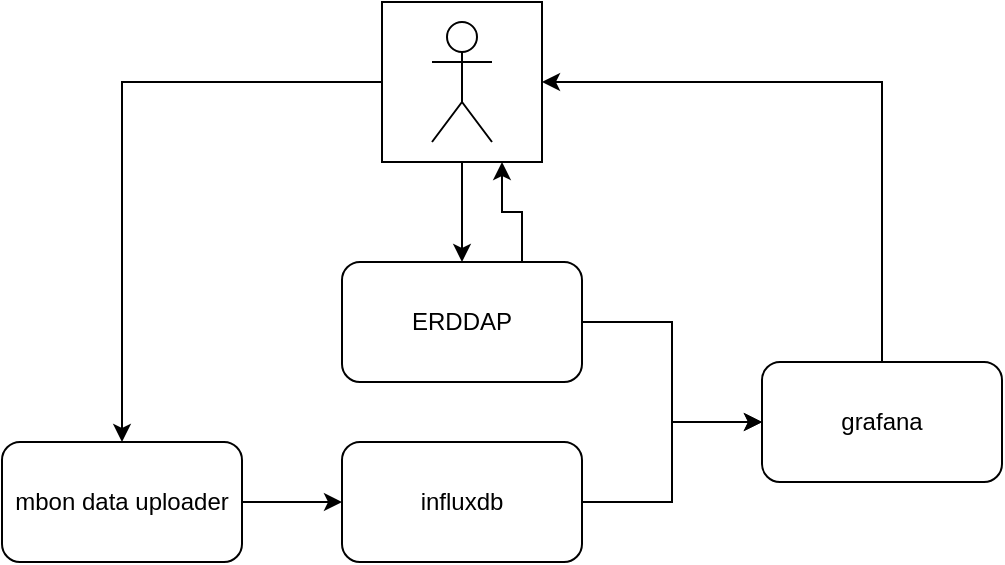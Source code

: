 <mxfile version="13.5.3" type="github">
  <diagram id="1jPllQ1tISj0EKadcbya" name="Page-1">
    <mxGraphModel dx="1252" dy="1323" grid="1" gridSize="10" guides="1" tooltips="1" connect="1" arrows="1" fold="1" page="1" pageScale="1" pageWidth="850" pageHeight="1100" math="0" shadow="0">
      <root>
        <mxCell id="0" />
        <mxCell id="1" parent="0" />
        <mxCell id="5iVLJZqwECDxNZr4W1lh-3" style="edgeStyle=orthogonalEdgeStyle;rounded=0;orthogonalLoop=1;jettySize=auto;html=1;exitX=1;exitY=0.5;exitDx=0;exitDy=0;" edge="1" parent="1" source="5iVLJZqwECDxNZr4W1lh-1" target="5iVLJZqwECDxNZr4W1lh-2">
          <mxGeometry relative="1" as="geometry" />
        </mxCell>
        <mxCell id="5iVLJZqwECDxNZr4W1lh-19" style="edgeStyle=orthogonalEdgeStyle;rounded=0;orthogonalLoop=1;jettySize=auto;html=1;exitX=0.75;exitY=0;exitDx=0;exitDy=0;entryX=0.75;entryY=1;entryDx=0;entryDy=0;" edge="1" parent="1" source="5iVLJZqwECDxNZr4W1lh-1" target="5iVLJZqwECDxNZr4W1lh-13">
          <mxGeometry relative="1" as="geometry" />
        </mxCell>
        <mxCell id="5iVLJZqwECDxNZr4W1lh-1" value="ERDDAP" style="rounded=1;whiteSpace=wrap;html=1;" vertex="1" parent="1">
          <mxGeometry x="70" y="150" width="120" height="60" as="geometry" />
        </mxCell>
        <mxCell id="5iVLJZqwECDxNZr4W1lh-18" style="edgeStyle=orthogonalEdgeStyle;rounded=0;orthogonalLoop=1;jettySize=auto;html=1;exitX=0.5;exitY=0;exitDx=0;exitDy=0;entryX=1;entryY=0.5;entryDx=0;entryDy=0;" edge="1" parent="1" source="5iVLJZqwECDxNZr4W1lh-2" target="5iVLJZqwECDxNZr4W1lh-13">
          <mxGeometry relative="1" as="geometry" />
        </mxCell>
        <mxCell id="5iVLJZqwECDxNZr4W1lh-2" value="grafana" style="rounded=1;whiteSpace=wrap;html=1;" vertex="1" parent="1">
          <mxGeometry x="280" y="200" width="120" height="60" as="geometry" />
        </mxCell>
        <mxCell id="5iVLJZqwECDxNZr4W1lh-5" style="edgeStyle=orthogonalEdgeStyle;rounded=0;orthogonalLoop=1;jettySize=auto;html=1;exitX=1;exitY=0.5;exitDx=0;exitDy=0;" edge="1" parent="1" source="5iVLJZqwECDxNZr4W1lh-4" target="5iVLJZqwECDxNZr4W1lh-2">
          <mxGeometry relative="1" as="geometry" />
        </mxCell>
        <mxCell id="5iVLJZqwECDxNZr4W1lh-4" value="influxdb" style="rounded=1;whiteSpace=wrap;html=1;" vertex="1" parent="1">
          <mxGeometry x="70" y="240" width="120" height="60" as="geometry" />
        </mxCell>
        <mxCell id="5iVLJZqwECDxNZr4W1lh-7" style="edgeStyle=orthogonalEdgeStyle;rounded=0;orthogonalLoop=1;jettySize=auto;html=1;exitX=1;exitY=0.5;exitDx=0;exitDy=0;" edge="1" parent="1" source="5iVLJZqwECDxNZr4W1lh-6" target="5iVLJZqwECDxNZr4W1lh-4">
          <mxGeometry relative="1" as="geometry" />
        </mxCell>
        <mxCell id="5iVLJZqwECDxNZr4W1lh-6" value="mbon data uploader" style="rounded=1;whiteSpace=wrap;html=1;" vertex="1" parent="1">
          <mxGeometry x="-100" y="240" width="120" height="60" as="geometry" />
        </mxCell>
        <mxCell id="5iVLJZqwECDxNZr4W1lh-15" style="edgeStyle=orthogonalEdgeStyle;rounded=0;orthogonalLoop=1;jettySize=auto;html=1;exitX=0;exitY=0.5;exitDx=0;exitDy=0;" edge="1" parent="1" source="5iVLJZqwECDxNZr4W1lh-13" target="5iVLJZqwECDxNZr4W1lh-6">
          <mxGeometry relative="1" as="geometry" />
        </mxCell>
        <mxCell id="5iVLJZqwECDxNZr4W1lh-16" style="edgeStyle=orthogonalEdgeStyle;rounded=0;orthogonalLoop=1;jettySize=auto;html=1;exitX=0.5;exitY=1;exitDx=0;exitDy=0;entryX=0.5;entryY=0;entryDx=0;entryDy=0;" edge="1" parent="1" source="5iVLJZqwECDxNZr4W1lh-13" target="5iVLJZqwECDxNZr4W1lh-1">
          <mxGeometry relative="1" as="geometry" />
        </mxCell>
        <mxCell id="5iVLJZqwECDxNZr4W1lh-13" value="" style="whiteSpace=wrap;html=1;aspect=fixed;" vertex="1" parent="1">
          <mxGeometry x="90" y="20" width="80" height="80" as="geometry" />
        </mxCell>
        <mxCell id="5iVLJZqwECDxNZr4W1lh-14" value="" style="shape=umlActor;verticalLabelPosition=bottom;verticalAlign=top;html=1;outlineConnect=0;" vertex="1" parent="1">
          <mxGeometry x="115" y="30" width="30" height="60" as="geometry" />
        </mxCell>
      </root>
    </mxGraphModel>
  </diagram>
</mxfile>
